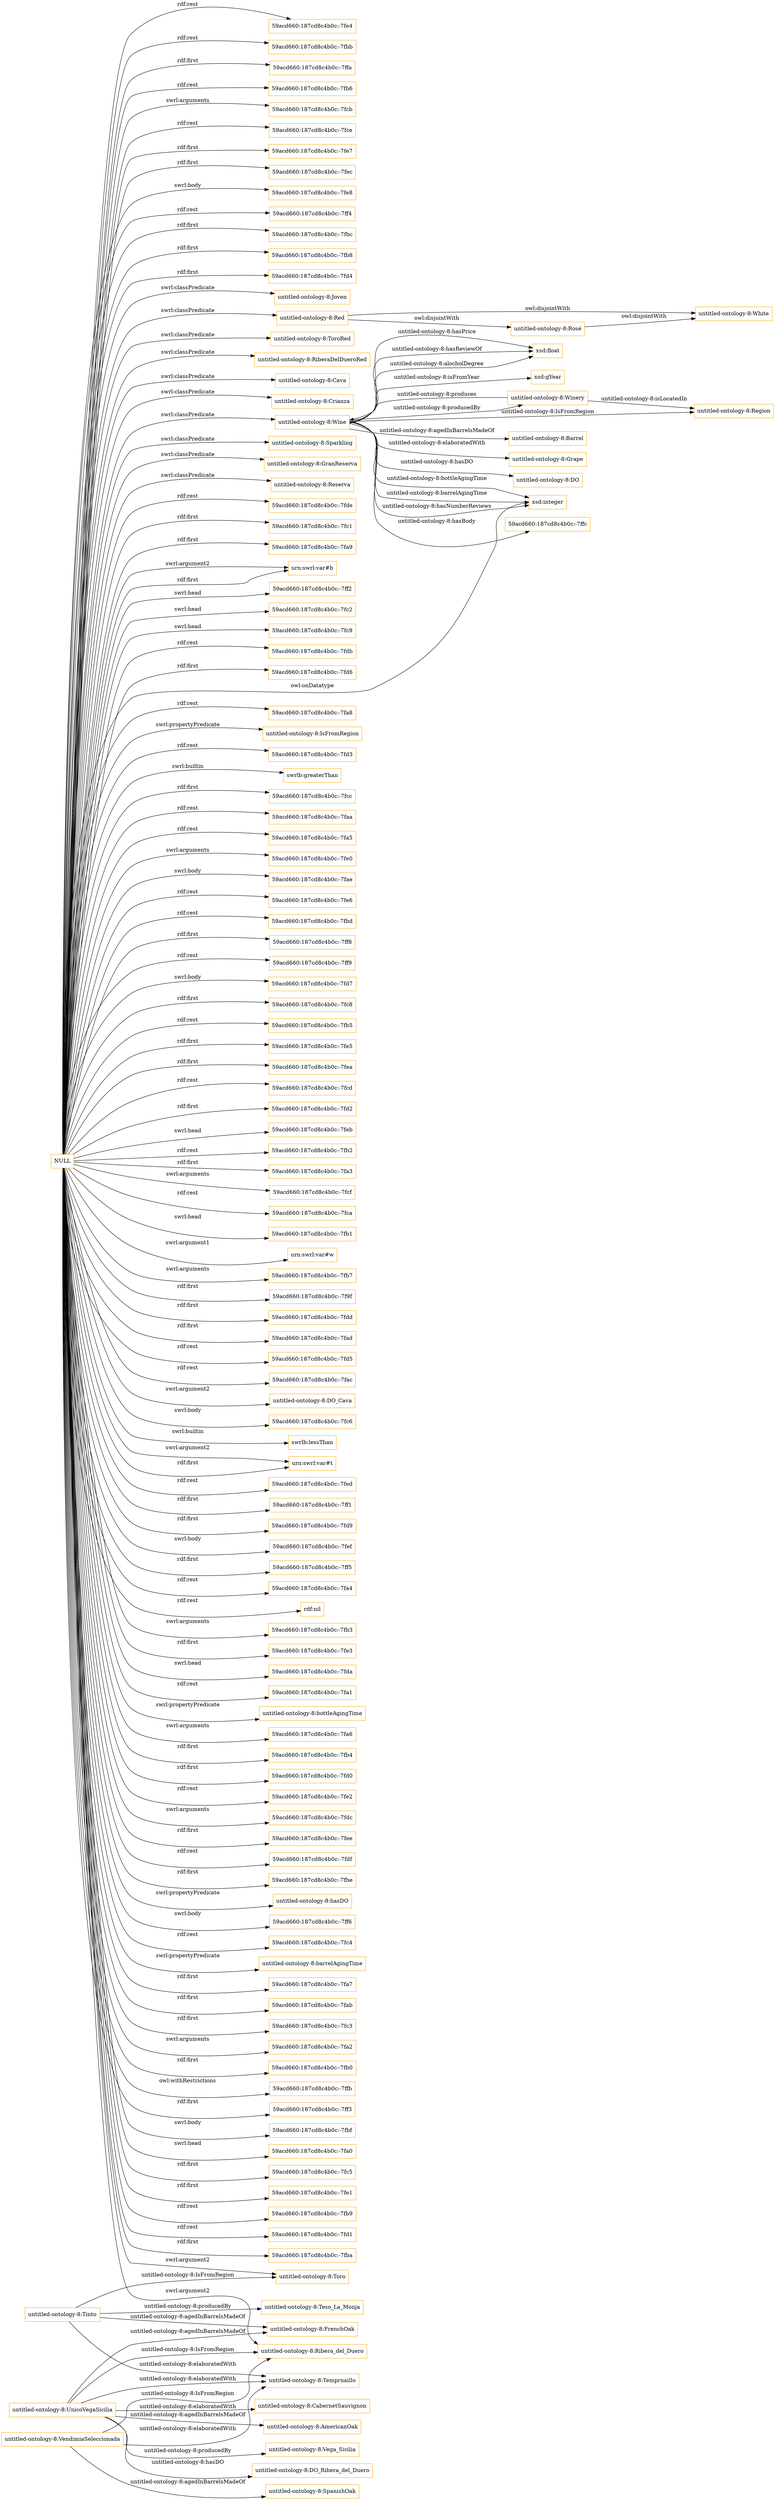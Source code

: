 digraph ar2dtool_diagram { 
rankdir=LR;
size="1501"
node [shape = rectangle, color="orange"]; "untitled-ontology-8:Joven" "untitled-ontology-8:Winery" "untitled-ontology-8:Red" "untitled-ontology-8:ToroRed" "untitled-ontology-8:Rosé" "untitled-ontology-8:RiberaDelDueroRed" "untitled-ontology-8:Region" "untitled-ontology-8:Barrel" "untitled-ontology-8:White" "untitled-ontology-8:Cava" "untitled-ontology-8:Crianza" "untitled-ontology-8:Wine" "untitled-ontology-8:Sparkling" "untitled-ontology-8:GranReserva" "untitled-ontology-8:Reserva" "untitled-ontology-8:Grape" "untitled-ontology-8:DO" ; /*classes style*/
	"NULL" -> "59acd660:187cd8c4b0c:-7fde" [ label = "rdf:rest" ];
	"NULL" -> "59acd660:187cd8c4b0c:-7fc1" [ label = "rdf:first" ];
	"NULL" -> "59acd660:187cd8c4b0c:-7fa9" [ label = "rdf:first" ];
	"NULL" -> "urn:swrl:var#b" [ label = "swrl:argument2" ];
	"NULL" -> "59acd660:187cd8c4b0c:-7ff2" [ label = "swrl:head" ];
	"NULL" -> "59acd660:187cd8c4b0c:-7fc2" [ label = "swrl:head" ];
	"NULL" -> "59acd660:187cd8c4b0c:-7fc9" [ label = "swrl:head" ];
	"NULL" -> "59acd660:187cd8c4b0c:-7fdb" [ label = "rdf:rest" ];
	"NULL" -> "59acd660:187cd8c4b0c:-7fd6" [ label = "rdf:first" ];
	"NULL" -> "xsd:integer" [ label = "owl:onDatatype" ];
	"NULL" -> "59acd660:187cd8c4b0c:-7fa8" [ label = "rdf:rest" ];
	"NULL" -> "untitled-ontology-8:IsFromRegion" [ label = "swrl:propertyPredicate" ];
	"NULL" -> "untitled-ontology-8:Joven" [ label = "swrl:classPredicate" ];
	"NULL" -> "untitled-ontology-8:GranReserva" [ label = "swrl:classPredicate" ];
	"NULL" -> "59acd660:187cd8c4b0c:-7fd3" [ label = "rdf:rest" ];
	"NULL" -> "swrlb:greaterThan" [ label = "swrl:builtin" ];
	"NULL" -> "59acd660:187cd8c4b0c:-7fcc" [ label = "rdf:first" ];
	"NULL" -> "untitled-ontology-8:Sparkling" [ label = "swrl:classPredicate" ];
	"NULL" -> "59acd660:187cd8c4b0c:-7faa" [ label = "rdf:rest" ];
	"NULL" -> "59acd660:187cd8c4b0c:-7fa5" [ label = "rdf:rest" ];
	"NULL" -> "59acd660:187cd8c4b0c:-7fe0" [ label = "swrl:arguments" ];
	"NULL" -> "59acd660:187cd8c4b0c:-7fae" [ label = "swrl:body" ];
	"NULL" -> "59acd660:187cd8c4b0c:-7fe6" [ label = "rdf:rest" ];
	"NULL" -> "59acd660:187cd8c4b0c:-7fbd" [ label = "rdf:rest" ];
	"NULL" -> "59acd660:187cd8c4b0c:-7ff8" [ label = "rdf:first" ];
	"NULL" -> "untitled-ontology-8:Toro" [ label = "swrl:argument2" ];
	"NULL" -> "59acd660:187cd8c4b0c:-7ff9" [ label = "rdf:rest" ];
	"NULL" -> "59acd660:187cd8c4b0c:-7fd7" [ label = "swrl:body" ];
	"NULL" -> "59acd660:187cd8c4b0c:-7fc8" [ label = "rdf:first" ];
	"NULL" -> "59acd660:187cd8c4b0c:-7fb5" [ label = "rdf:rest" ];
	"NULL" -> "59acd660:187cd8c4b0c:-7fe5" [ label = "rdf:first" ];
	"NULL" -> "59acd660:187cd8c4b0c:-7fea" [ label = "rdf:first" ];
	"NULL" -> "59acd660:187cd8c4b0c:-7fcd" [ label = "rdf:rest" ];
	"NULL" -> "59acd660:187cd8c4b0c:-7fd2" [ label = "rdf:first" ];
	"NULL" -> "59acd660:187cd8c4b0c:-7feb" [ label = "swrl:head" ];
	"NULL" -> "59acd660:187cd8c4b0c:-7fb2" [ label = "rdf:rest" ];
	"NULL" -> "untitled-ontology-8:Cava" [ label = "swrl:classPredicate" ];
	"NULL" -> "59acd660:187cd8c4b0c:-7fa3" [ label = "rdf:first" ];
	"NULL" -> "59acd660:187cd8c4b0c:-7fcf" [ label = "swrl:arguments" ];
	"NULL" -> "59acd660:187cd8c4b0c:-7fca" [ label = "rdf:rest" ];
	"NULL" -> "59acd660:187cd8c4b0c:-7fb1" [ label = "swrl:head" ];
	"NULL" -> "urn:swrl:var#w" [ label = "swrl:argument1" ];
	"NULL" -> "59acd660:187cd8c4b0c:-7fb7" [ label = "swrl:arguments" ];
	"NULL" -> "59acd660:187cd8c4b0c:-7f9f" [ label = "rdf:first" ];
	"NULL" -> "59acd660:187cd8c4b0c:-7fdd" [ label = "rdf:first" ];
	"NULL" -> "59acd660:187cd8c4b0c:-7fad" [ label = "rdf:first" ];
	"NULL" -> "59acd660:187cd8c4b0c:-7fd5" [ label = "rdf:rest" ];
	"NULL" -> "59acd660:187cd8c4b0c:-7fac" [ label = "rdf:rest" ];
	"NULL" -> "untitled-ontology-8:DO_Cava" [ label = "swrl:argument2" ];
	"NULL" -> "59acd660:187cd8c4b0c:-7fc6" [ label = "swrl:body" ];
	"NULL" -> "swrlb:lessThan" [ label = "swrl:builtin" ];
	"NULL" -> "urn:swrl:var#t" [ label = "swrl:argument2" ];
	"NULL" -> "59acd660:187cd8c4b0c:-7fed" [ label = "rdf:rest" ];
	"NULL" -> "59acd660:187cd8c4b0c:-7ff1" [ label = "rdf:first" ];
	"NULL" -> "59acd660:187cd8c4b0c:-7fd9" [ label = "rdf:first" ];
	"NULL" -> "59acd660:187cd8c4b0c:-7fef" [ label = "swrl:body" ];
	"NULL" -> "59acd660:187cd8c4b0c:-7ff5" [ label = "rdf:first" ];
	"NULL" -> "59acd660:187cd8c4b0c:-7fa4" [ label = "rdf:rest" ];
	"NULL" -> "rdf:nil" [ label = "rdf:rest" ];
	"NULL" -> "59acd660:187cd8c4b0c:-7fb3" [ label = "swrl:arguments" ];
	"NULL" -> "59acd660:187cd8c4b0c:-7fe3" [ label = "rdf:first" ];
	"NULL" -> "59acd660:187cd8c4b0c:-7fda" [ label = "swrl:head" ];
	"NULL" -> "59acd660:187cd8c4b0c:-7fa1" [ label = "rdf:rest" ];
	"NULL" -> "untitled-ontology-8:bottleAgingTime" [ label = "swrl:propertyPredicate" ];
	"NULL" -> "59acd660:187cd8c4b0c:-7fa6" [ label = "swrl:arguments" ];
	"NULL" -> "59acd660:187cd8c4b0c:-7fb4" [ label = "rdf:first" ];
	"NULL" -> "untitled-ontology-8:RiberaDelDueroRed" [ label = "swrl:classPredicate" ];
	"NULL" -> "59acd660:187cd8c4b0c:-7fd0" [ label = "rdf:first" ];
	"NULL" -> "59acd660:187cd8c4b0c:-7fe2" [ label = "rdf:rest" ];
	"NULL" -> "59acd660:187cd8c4b0c:-7fdc" [ label = "swrl:arguments" ];
	"NULL" -> "untitled-ontology-8:Reserva" [ label = "swrl:classPredicate" ];
	"NULL" -> "untitled-ontology-8:Wine" [ label = "swrl:classPredicate" ];
	"NULL" -> "urn:swrl:var#t" [ label = "rdf:first" ];
	"NULL" -> "59acd660:187cd8c4b0c:-7fee" [ label = "rdf:first" ];
	"NULL" -> "59acd660:187cd8c4b0c:-7fdf" [ label = "rdf:rest" ];
	"NULL" -> "59acd660:187cd8c4b0c:-7fbe" [ label = "rdf:first" ];
	"NULL" -> "untitled-ontology-8:hasDO" [ label = "swrl:propertyPredicate" ];
	"NULL" -> "59acd660:187cd8c4b0c:-7ff6" [ label = "swrl:body" ];
	"NULL" -> "59acd660:187cd8c4b0c:-7fc4" [ label = "rdf:rest" ];
	"NULL" -> "untitled-ontology-8:barrelAgingTime" [ label = "swrl:propertyPredicate" ];
	"NULL" -> "59acd660:187cd8c4b0c:-7fa7" [ label = "rdf:first" ];
	"NULL" -> "59acd660:187cd8c4b0c:-7fab" [ label = "rdf:first" ];
	"NULL" -> "untitled-ontology-8:ToroRed" [ label = "swrl:classPredicate" ];
	"NULL" -> "59acd660:187cd8c4b0c:-7fc3" [ label = "rdf:first" ];
	"NULL" -> "59acd660:187cd8c4b0c:-7fa2" [ label = "swrl:arguments" ];
	"NULL" -> "59acd660:187cd8c4b0c:-7fb0" [ label = "rdf:first" ];
	"NULL" -> "untitled-ontology-8:Crianza" [ label = "swrl:classPredicate" ];
	"NULL" -> "59acd660:187cd8c4b0c:-7ffb" [ label = "owl:withRestrictions" ];
	"NULL" -> "59acd660:187cd8c4b0c:-7ff3" [ label = "rdf:first" ];
	"NULL" -> "59acd660:187cd8c4b0c:-7fbf" [ label = "swrl:body" ];
	"NULL" -> "59acd660:187cd8c4b0c:-7fa0" [ label = "swrl:head" ];
	"NULL" -> "untitled-ontology-8:Ribera_del_Duero" [ label = "swrl:argument2" ];
	"NULL" -> "59acd660:187cd8c4b0c:-7fc5" [ label = "rdf:first" ];
	"NULL" -> "urn:swrl:var#b" [ label = "rdf:first" ];
	"NULL" -> "59acd660:187cd8c4b0c:-7fe1" [ label = "rdf:first" ];
	"NULL" -> "59acd660:187cd8c4b0c:-7fb9" [ label = "rdf:rest" ];
	"NULL" -> "59acd660:187cd8c4b0c:-7fd1" [ label = "rdf:rest" ];
	"NULL" -> "59acd660:187cd8c4b0c:-7fba" [ label = "rdf:first" ];
	"NULL" -> "59acd660:187cd8c4b0c:-7fe4" [ label = "rdf:rest" ];
	"NULL" -> "59acd660:187cd8c4b0c:-7fbb" [ label = "rdf:rest" ];
	"NULL" -> "59acd660:187cd8c4b0c:-7ffa" [ label = "rdf:first" ];
	"NULL" -> "59acd660:187cd8c4b0c:-7fb6" [ label = "rdf:rest" ];
	"NULL" -> "59acd660:187cd8c4b0c:-7fcb" [ label = "swrl:arguments" ];
	"NULL" -> "59acd660:187cd8c4b0c:-7fce" [ label = "rdf:rest" ];
	"NULL" -> "59acd660:187cd8c4b0c:-7fe7" [ label = "rdf:first" ];
	"NULL" -> "59acd660:187cd8c4b0c:-7fec" [ label = "rdf:first" ];
	"NULL" -> "59acd660:187cd8c4b0c:-7fe8" [ label = "swrl:body" ];
	"NULL" -> "59acd660:187cd8c4b0c:-7ff4" [ label = "rdf:rest" ];
	"NULL" -> "untitled-ontology-8:Red" [ label = "swrl:classPredicate" ];
	"NULL" -> "59acd660:187cd8c4b0c:-7fbc" [ label = "rdf:first" ];
	"NULL" -> "59acd660:187cd8c4b0c:-7fb8" [ label = "rdf:first" ];
	"NULL" -> "59acd660:187cd8c4b0c:-7fd4" [ label = "rdf:first" ];
	"untitled-ontology-8:Red" -> "untitled-ontology-8:White" [ label = "owl:disjointWith" ];
	"untitled-ontology-8:Red" -> "untitled-ontology-8:Rosé" [ label = "owl:disjointWith" ];
	"untitled-ontology-8:UnicoVegaSicilia" -> "untitled-ontology-8:CabernetSauvignon" [ label = "untitled-ontology-8:elaboratedWith" ];
	"untitled-ontology-8:UnicoVegaSicilia" -> "untitled-ontology-8:AmericanOak" [ label = "untitled-ontology-8:agedInBarrelsMadeOf" ];
	"untitled-ontology-8:UnicoVegaSicilia" -> "untitled-ontology-8:FrenchOak" [ label = "untitled-ontology-8:agedInBarrelsMadeOf" ];
	"untitled-ontology-8:UnicoVegaSicilia" -> "untitled-ontology-8:Ribera_del_Duero" [ label = "untitled-ontology-8:IsFromRegion" ];
	"untitled-ontology-8:UnicoVegaSicilia" -> "untitled-ontology-8:Temprnaillo" [ label = "untitled-ontology-8:elaboratedWith" ];
	"untitled-ontology-8:UnicoVegaSicilia" -> "untitled-ontology-8:Vega_Sicilia" [ label = "untitled-ontology-8:producedBy" ];
	"untitled-ontology-8:UnicoVegaSicilia" -> "untitled-ontology-8:DO_Ribera_del_Duero" [ label = "untitled-ontology-8:hasDO" ];
	"untitled-ontology-8:VendimiaSeleccionada" -> "untitled-ontology-8:Temprnaillo" [ label = "untitled-ontology-8:elaboratedWith" ];
	"untitled-ontology-8:VendimiaSeleccionada" -> "untitled-ontology-8:SpanishOak" [ label = "untitled-ontology-8:agedInBarrelsMadeOf" ];
	"untitled-ontology-8:VendimiaSeleccionada" -> "untitled-ontology-8:Ribera_del_Duero" [ label = "untitled-ontology-8:IsFromRegion" ];
	"untitled-ontology-8:Rosé" -> "untitled-ontology-8:White" [ label = "owl:disjointWith" ];
	"untitled-ontology-8:Tinto" -> "untitled-ontology-8:Toro" [ label = "untitled-ontology-8:IsFromRegion" ];
	"untitled-ontology-8:Tinto" -> "untitled-ontology-8:Temprnaillo" [ label = "untitled-ontology-8:elaboratedWith" ];
	"untitled-ontology-8:Tinto" -> "untitled-ontology-8:FrenchOak" [ label = "untitled-ontology-8:agedInBarrelsMadeOf" ];
	"untitled-ontology-8:Tinto" -> "untitled-ontology-8:Teso_La_Monja" [ label = "untitled-ontology-8:producedBy" ];
	"untitled-ontology-8:Wine" -> "59acd660:187cd8c4b0c:-7ffc" [ label = "untitled-ontology-8:hasBody" ];
	"untitled-ontology-8:Winery" -> "untitled-ontology-8:Wine" [ label = "untitled-ontology-8:produces" ];
	"untitled-ontology-8:Wine" -> "untitled-ontology-8:Grape" [ label = "untitled-ontology-8:elaboratedWith" ];
	"untitled-ontology-8:Wine" -> "xsd:float" [ label = "untitled-ontology-8:hasReviewOf" ];
	"untitled-ontology-8:Wine" -> "untitled-ontology-8:Region" [ label = "untitled-ontology-8:IsFromRegion" ];
	"untitled-ontology-8:Wine" -> "xsd:float" [ label = "untitled-ontology-8:alocholDegree" ];
	"untitled-ontology-8:Wine" -> "xsd:integer" [ label = "untitled-ontology-8:bottleAgingTime" ];
	"untitled-ontology-8:Wine" -> "untitled-ontology-8:DO" [ label = "untitled-ontology-8:hasDO" ];
	"untitled-ontology-8:Wine" -> "xsd:gYear" [ label = "untitled-ontology-8:isFromYear" ];
	"untitled-ontology-8:Wine" -> "xsd:integer" [ label = "untitled-ontology-8:barrelAgingTime" ];
	"untitled-ontology-8:Winery" -> "untitled-ontology-8:Region" [ label = "untitled-ontology-8:isLocatedIn" ];
	"untitled-ontology-8:Wine" -> "untitled-ontology-8:Winery" [ label = "untitled-ontology-8:producedBy" ];
	"untitled-ontology-8:Wine" -> "xsd:integer" [ label = "untitled-ontology-8:hasNumberReviews" ];
	"untitled-ontology-8:Wine" -> "xsd:float" [ label = "untitled-ontology-8:hasPrice" ];
	"untitled-ontology-8:Wine" -> "untitled-ontology-8:Barrel" [ label = "untitled-ontology-8:agedInBarrelsMadeOf" ];

}
